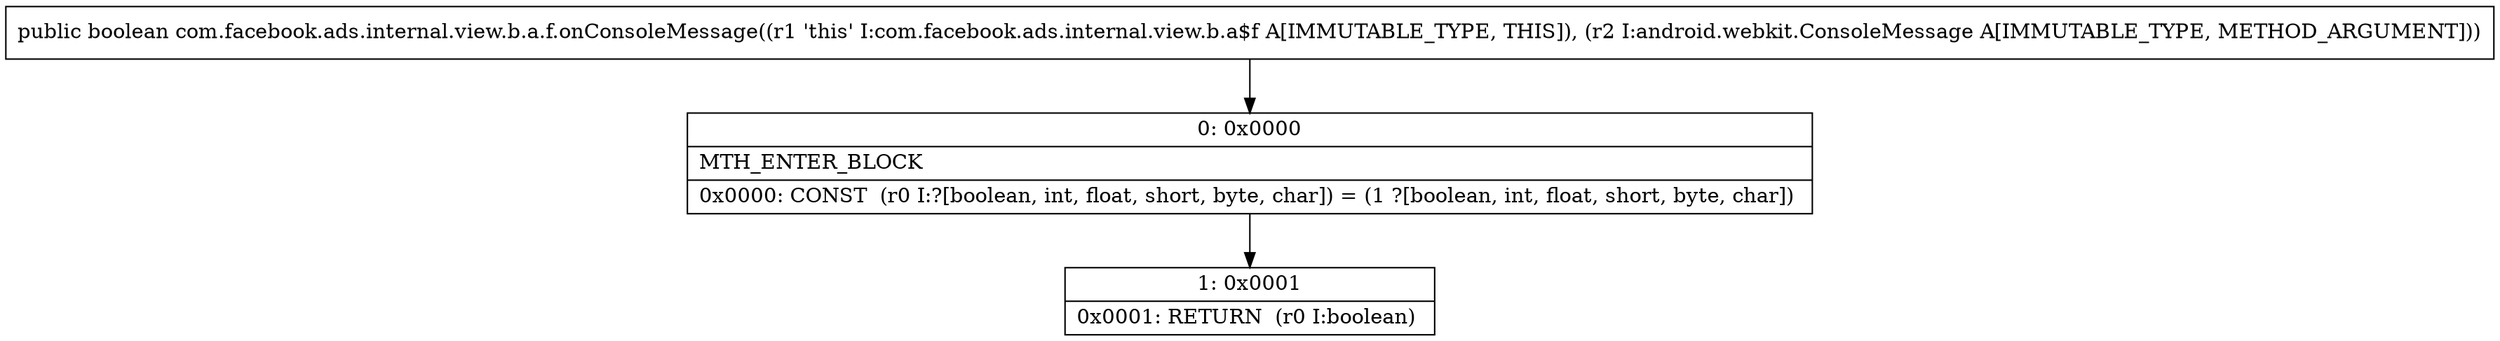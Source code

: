 digraph "CFG forcom.facebook.ads.internal.view.b.a.f.onConsoleMessage(Landroid\/webkit\/ConsoleMessage;)Z" {
Node_0 [shape=record,label="{0\:\ 0x0000|MTH_ENTER_BLOCK\l|0x0000: CONST  (r0 I:?[boolean, int, float, short, byte, char]) = (1 ?[boolean, int, float, short, byte, char]) \l}"];
Node_1 [shape=record,label="{1\:\ 0x0001|0x0001: RETURN  (r0 I:boolean) \l}"];
MethodNode[shape=record,label="{public boolean com.facebook.ads.internal.view.b.a.f.onConsoleMessage((r1 'this' I:com.facebook.ads.internal.view.b.a$f A[IMMUTABLE_TYPE, THIS]), (r2 I:android.webkit.ConsoleMessage A[IMMUTABLE_TYPE, METHOD_ARGUMENT])) }"];
MethodNode -> Node_0;
Node_0 -> Node_1;
}


